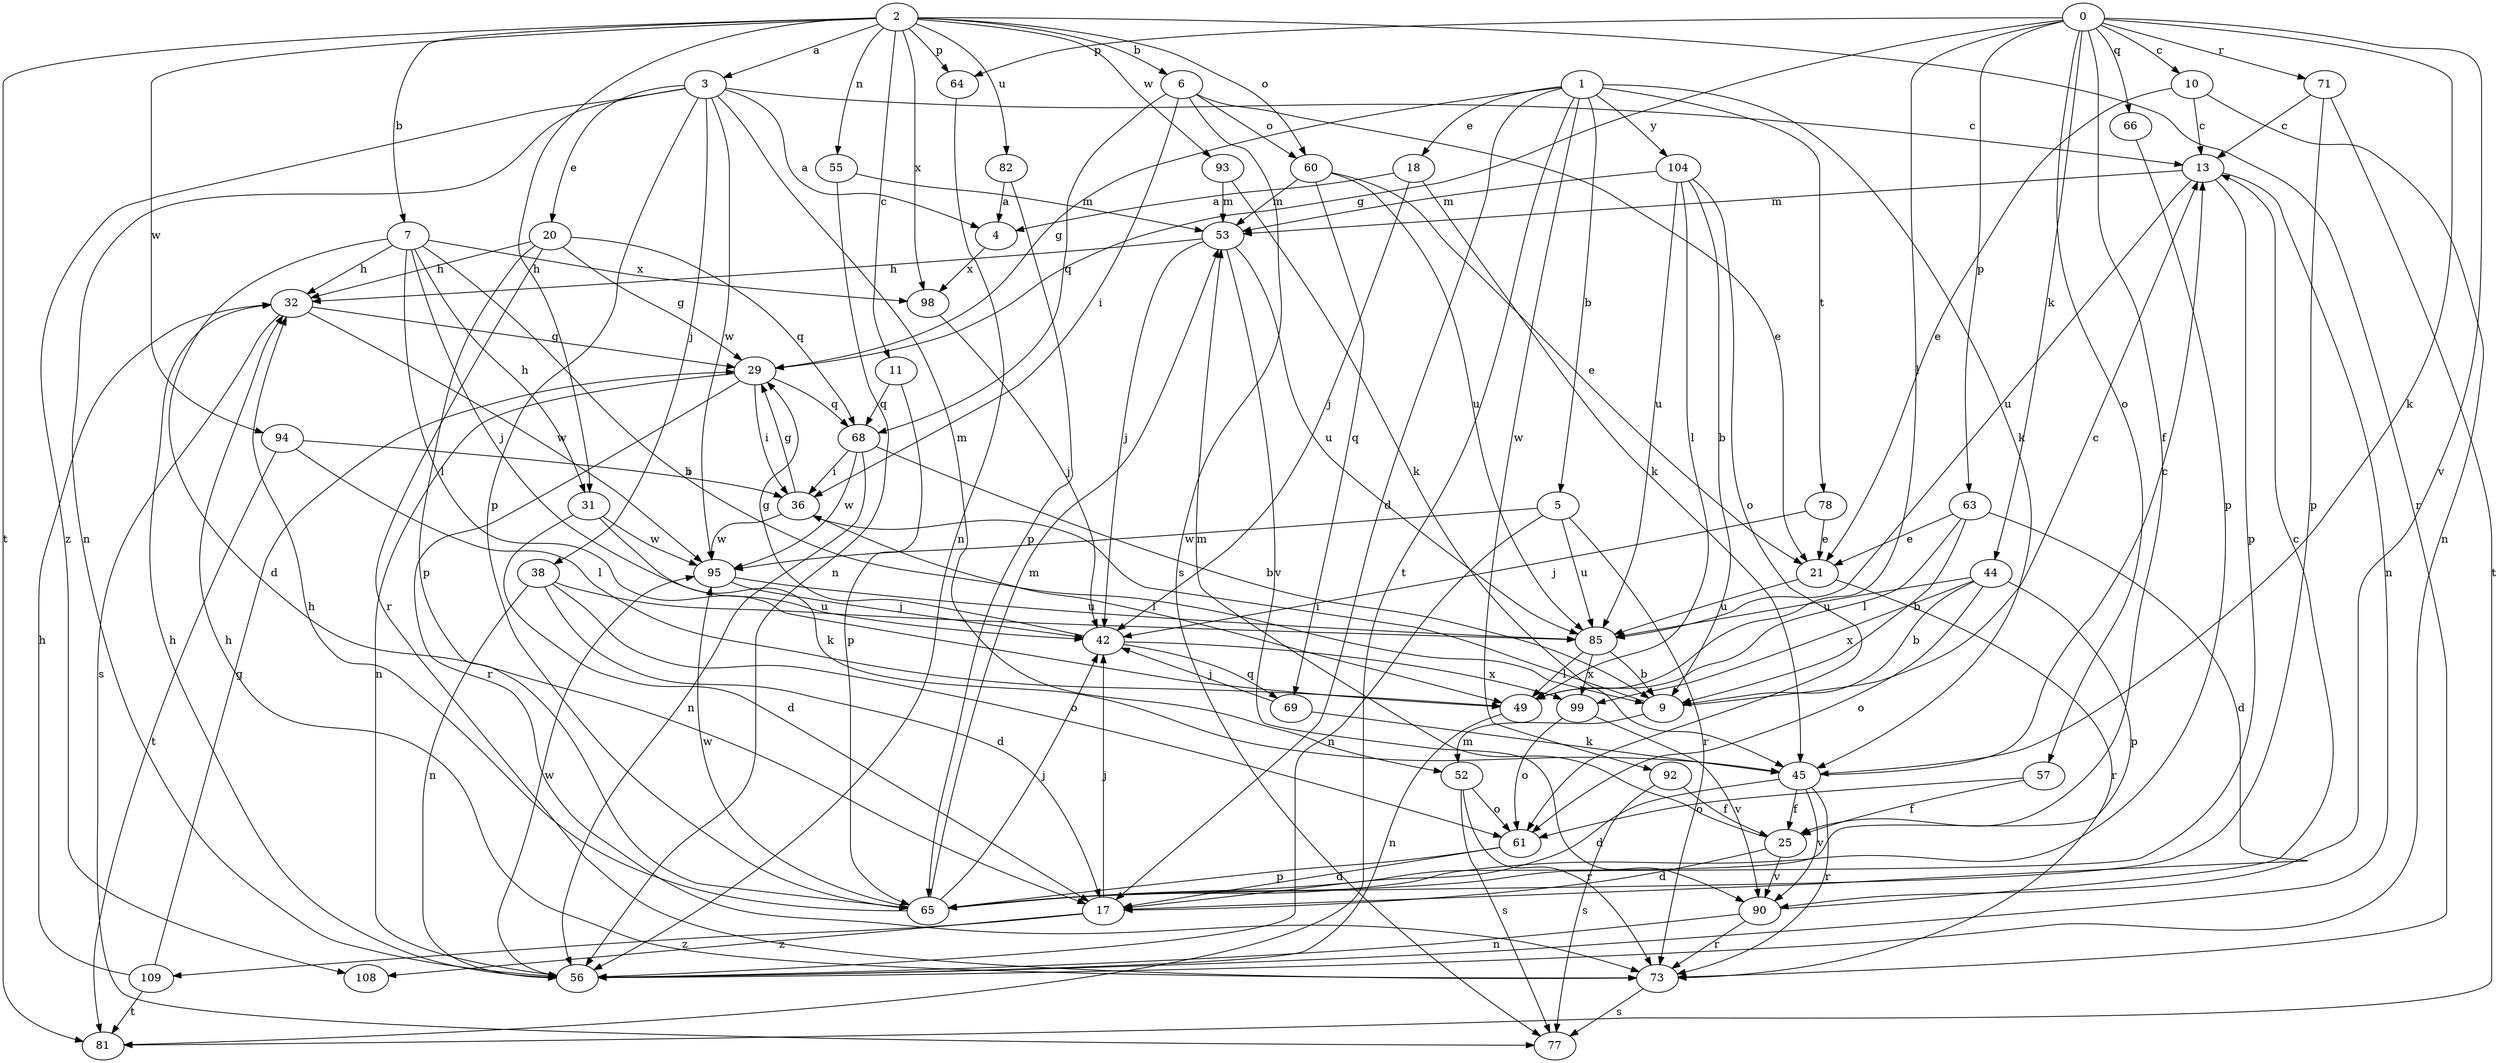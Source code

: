 strict digraph  {
0;
1;
2;
3;
4;
5;
6;
7;
9;
10;
11;
13;
17;
18;
20;
21;
25;
29;
31;
32;
36;
38;
42;
44;
45;
49;
52;
53;
55;
56;
57;
60;
61;
63;
64;
65;
66;
68;
69;
71;
73;
77;
78;
81;
82;
85;
90;
92;
93;
94;
95;
98;
99;
104;
108;
109;
0 -> 10  [label=c];
0 -> 25  [label=f];
0 -> 29  [label=g];
0 -> 44  [label=k];
0 -> 45  [label=k];
0 -> 49  [label=l];
0 -> 57  [label=o];
0 -> 63  [label=p];
0 -> 64  [label=p];
0 -> 66  [label=q];
0 -> 71  [label=r];
0 -> 90  [label=v];
1 -> 5  [label=b];
1 -> 17  [label=d];
1 -> 18  [label=e];
1 -> 29  [label=g];
1 -> 45  [label=k];
1 -> 78  [label=t];
1 -> 81  [label=t];
1 -> 92  [label=w];
1 -> 104  [label=y];
2 -> 3  [label=a];
2 -> 6  [label=b];
2 -> 7  [label=b];
2 -> 11  [label=c];
2 -> 31  [label=h];
2 -> 55  [label=n];
2 -> 60  [label=o];
2 -> 64  [label=p];
2 -> 73  [label=r];
2 -> 81  [label=t];
2 -> 82  [label=u];
2 -> 93  [label=w];
2 -> 94  [label=w];
2 -> 98  [label=x];
3 -> 4  [label=a];
3 -> 13  [label=c];
3 -> 20  [label=e];
3 -> 38  [label=j];
3 -> 52  [label=m];
3 -> 56  [label=n];
3 -> 65  [label=p];
3 -> 95  [label=w];
3 -> 108  [label=z];
4 -> 98  [label=x];
5 -> 56  [label=n];
5 -> 73  [label=r];
5 -> 85  [label=u];
5 -> 95  [label=w];
6 -> 21  [label=e];
6 -> 36  [label=i];
6 -> 60  [label=o];
6 -> 68  [label=q];
6 -> 77  [label=s];
7 -> 9  [label=b];
7 -> 17  [label=d];
7 -> 31  [label=h];
7 -> 32  [label=h];
7 -> 42  [label=j];
7 -> 49  [label=l];
7 -> 98  [label=x];
9 -> 13  [label=c];
9 -> 36  [label=i];
9 -> 52  [label=m];
10 -> 13  [label=c];
10 -> 21  [label=e];
10 -> 56  [label=n];
11 -> 65  [label=p];
11 -> 68  [label=q];
13 -> 53  [label=m];
13 -> 56  [label=n];
13 -> 65  [label=p];
13 -> 85  [label=u];
17 -> 42  [label=j];
17 -> 108  [label=z];
17 -> 109  [label=z];
18 -> 4  [label=a];
18 -> 42  [label=j];
18 -> 45  [label=k];
20 -> 29  [label=g];
20 -> 32  [label=h];
20 -> 65  [label=p];
20 -> 68  [label=q];
20 -> 73  [label=r];
21 -> 73  [label=r];
21 -> 85  [label=u];
25 -> 17  [label=d];
25 -> 53  [label=m];
25 -> 90  [label=v];
29 -> 36  [label=i];
29 -> 56  [label=n];
29 -> 68  [label=q];
29 -> 73  [label=r];
31 -> 17  [label=d];
31 -> 45  [label=k];
31 -> 95  [label=w];
32 -> 29  [label=g];
32 -> 77  [label=s];
32 -> 95  [label=w];
36 -> 29  [label=g];
36 -> 49  [label=l];
36 -> 95  [label=w];
38 -> 17  [label=d];
38 -> 56  [label=n];
38 -> 61  [label=o];
38 -> 85  [label=u];
42 -> 29  [label=g];
42 -> 69  [label=q];
42 -> 99  [label=x];
44 -> 9  [label=b];
44 -> 61  [label=o];
44 -> 65  [label=p];
44 -> 85  [label=u];
44 -> 99  [label=x];
45 -> 13  [label=c];
45 -> 17  [label=d];
45 -> 25  [label=f];
45 -> 73  [label=r];
45 -> 90  [label=v];
49 -> 56  [label=n];
52 -> 61  [label=o];
52 -> 73  [label=r];
52 -> 77  [label=s];
53 -> 32  [label=h];
53 -> 42  [label=j];
53 -> 85  [label=u];
53 -> 90  [label=v];
55 -> 53  [label=m];
55 -> 56  [label=n];
56 -> 32  [label=h];
56 -> 95  [label=w];
57 -> 25  [label=f];
57 -> 61  [label=o];
60 -> 21  [label=e];
60 -> 53  [label=m];
60 -> 69  [label=q];
60 -> 85  [label=u];
61 -> 17  [label=d];
61 -> 65  [label=p];
63 -> 9  [label=b];
63 -> 17  [label=d];
63 -> 21  [label=e];
63 -> 49  [label=l];
64 -> 56  [label=n];
65 -> 32  [label=h];
65 -> 42  [label=j];
65 -> 53  [label=m];
65 -> 95  [label=w];
66 -> 65  [label=p];
68 -> 9  [label=b];
68 -> 36  [label=i];
68 -> 56  [label=n];
68 -> 95  [label=w];
69 -> 42  [label=j];
69 -> 45  [label=k];
71 -> 13  [label=c];
71 -> 65  [label=p];
71 -> 81  [label=t];
73 -> 32  [label=h];
73 -> 77  [label=s];
78 -> 21  [label=e];
78 -> 42  [label=j];
82 -> 4  [label=a];
82 -> 65  [label=p];
85 -> 9  [label=b];
85 -> 49  [label=l];
85 -> 99  [label=x];
90 -> 13  [label=c];
90 -> 56  [label=n];
90 -> 73  [label=r];
92 -> 25  [label=f];
92 -> 77  [label=s];
93 -> 45  [label=k];
93 -> 53  [label=m];
94 -> 36  [label=i];
94 -> 49  [label=l];
94 -> 81  [label=t];
95 -> 42  [label=j];
95 -> 85  [label=u];
98 -> 42  [label=j];
99 -> 61  [label=o];
99 -> 90  [label=v];
104 -> 9  [label=b];
104 -> 49  [label=l];
104 -> 53  [label=m];
104 -> 61  [label=o];
104 -> 85  [label=u];
109 -> 29  [label=g];
109 -> 32  [label=h];
109 -> 81  [label=t];
}

